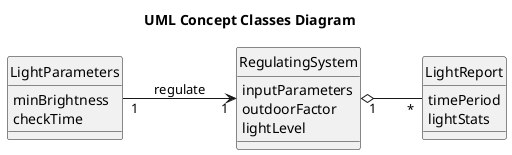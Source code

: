 @startuml

left to right direction

hide circle
title UML Concept Classes Diagram 

Class LightParameters {
    minBrightness
    checkTime
}

Class RegulatingSystem {
    inputParameters
    outdoorFactor
    lightLevel
}

Class LightReport {
    timePeriod
    lightStats
}

LightParameters"1" --> "1"RegulatingSystem : regulate

RegulatingSystem"1" o-- "*"LightReport 

@enduml
